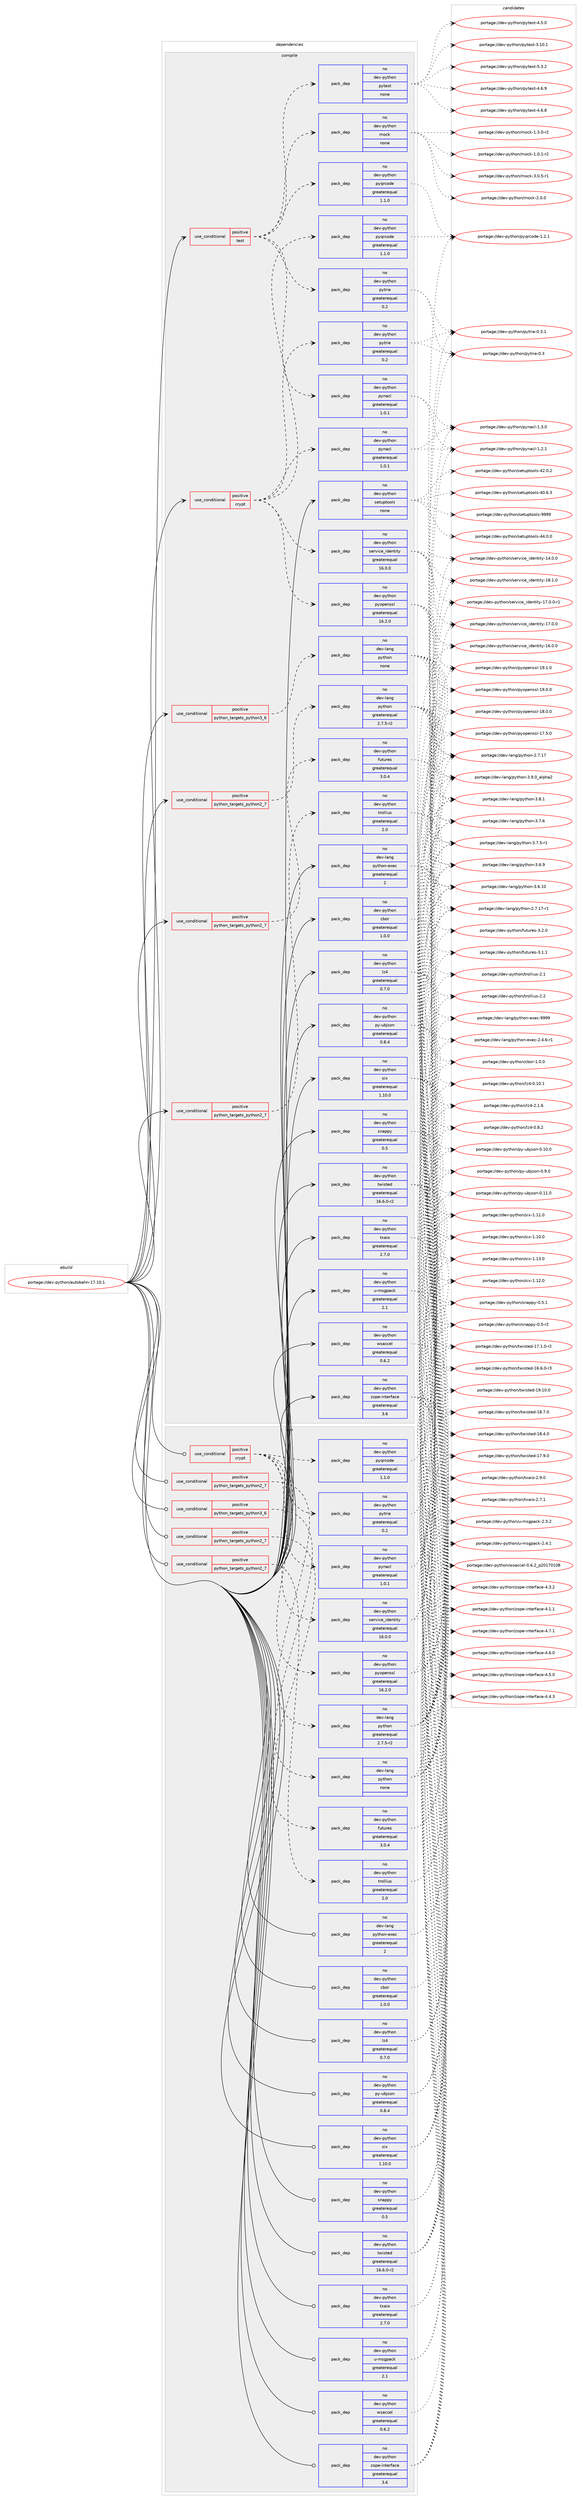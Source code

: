 digraph prolog {

# *************
# Graph options
# *************

newrank=true;
concentrate=true;
compound=true;
graph [rankdir=LR,fontname=Helvetica,fontsize=10,ranksep=1.5];#, ranksep=2.5, nodesep=0.2];
edge  [arrowhead=vee];
node  [fontname=Helvetica,fontsize=10];

# **********
# The ebuild
# **********

subgraph cluster_leftcol {
color=gray;
label=<<i>ebuild</i>>;
id [label="portage://dev-python/autobahn-17.10.1", color=red, width=4, href="../dev-python/autobahn-17.10.1.svg"];
}

# ****************
# The dependencies
# ****************

subgraph cluster_midcol {
color=gray;
label=<<i>dependencies</i>>;
subgraph cluster_compile {
fillcolor="#eeeeee";
style=filled;
label=<<i>compile</i>>;
subgraph cond118777 {
dependency470889 [label=<<TABLE BORDER="0" CELLBORDER="1" CELLSPACING="0" CELLPADDING="4"><TR><TD ROWSPAN="3" CELLPADDING="10">use_conditional</TD></TR><TR><TD>positive</TD></TR><TR><TD>crypt</TD></TR></TABLE>>, shape=none, color=red];
subgraph pack347097 {
dependency470890 [label=<<TABLE BORDER="0" CELLBORDER="1" CELLSPACING="0" CELLPADDING="4" WIDTH="220"><TR><TD ROWSPAN="6" CELLPADDING="30">pack_dep</TD></TR><TR><TD WIDTH="110">no</TD></TR><TR><TD>dev-python</TD></TR><TR><TD>pyopenssl</TD></TR><TR><TD>greaterequal</TD></TR><TR><TD>16.2.0</TD></TR></TABLE>>, shape=none, color=blue];
}
dependency470889:e -> dependency470890:w [weight=20,style="dashed",arrowhead="vee"];
subgraph pack347098 {
dependency470891 [label=<<TABLE BORDER="0" CELLBORDER="1" CELLSPACING="0" CELLPADDING="4" WIDTH="220"><TR><TD ROWSPAN="6" CELLPADDING="30">pack_dep</TD></TR><TR><TD WIDTH="110">no</TD></TR><TR><TD>dev-python</TD></TR><TR><TD>pynacl</TD></TR><TR><TD>greaterequal</TD></TR><TR><TD>1.0.1</TD></TR></TABLE>>, shape=none, color=blue];
}
dependency470889:e -> dependency470891:w [weight=20,style="dashed",arrowhead="vee"];
subgraph pack347099 {
dependency470892 [label=<<TABLE BORDER="0" CELLBORDER="1" CELLSPACING="0" CELLPADDING="4" WIDTH="220"><TR><TD ROWSPAN="6" CELLPADDING="30">pack_dep</TD></TR><TR><TD WIDTH="110">no</TD></TR><TR><TD>dev-python</TD></TR><TR><TD>pytrie</TD></TR><TR><TD>greaterequal</TD></TR><TR><TD>0.2</TD></TR></TABLE>>, shape=none, color=blue];
}
dependency470889:e -> dependency470892:w [weight=20,style="dashed",arrowhead="vee"];
subgraph pack347100 {
dependency470893 [label=<<TABLE BORDER="0" CELLBORDER="1" CELLSPACING="0" CELLPADDING="4" WIDTH="220"><TR><TD ROWSPAN="6" CELLPADDING="30">pack_dep</TD></TR><TR><TD WIDTH="110">no</TD></TR><TR><TD>dev-python</TD></TR><TR><TD>pyqrcode</TD></TR><TR><TD>greaterequal</TD></TR><TR><TD>1.1.0</TD></TR></TABLE>>, shape=none, color=blue];
}
dependency470889:e -> dependency470893:w [weight=20,style="dashed",arrowhead="vee"];
subgraph pack347101 {
dependency470894 [label=<<TABLE BORDER="0" CELLBORDER="1" CELLSPACING="0" CELLPADDING="4" WIDTH="220"><TR><TD ROWSPAN="6" CELLPADDING="30">pack_dep</TD></TR><TR><TD WIDTH="110">no</TD></TR><TR><TD>dev-python</TD></TR><TR><TD>service_identity</TD></TR><TR><TD>greaterequal</TD></TR><TR><TD>16.0.0</TD></TR></TABLE>>, shape=none, color=blue];
}
dependency470889:e -> dependency470894:w [weight=20,style="dashed",arrowhead="vee"];
}
id:e -> dependency470889:w [weight=20,style="solid",arrowhead="vee"];
subgraph cond118778 {
dependency470895 [label=<<TABLE BORDER="0" CELLBORDER="1" CELLSPACING="0" CELLPADDING="4"><TR><TD ROWSPAN="3" CELLPADDING="10">use_conditional</TD></TR><TR><TD>positive</TD></TR><TR><TD>python_targets_python2_7</TD></TR></TABLE>>, shape=none, color=red];
subgraph pack347102 {
dependency470896 [label=<<TABLE BORDER="0" CELLBORDER="1" CELLSPACING="0" CELLPADDING="4" WIDTH="220"><TR><TD ROWSPAN="6" CELLPADDING="30">pack_dep</TD></TR><TR><TD WIDTH="110">no</TD></TR><TR><TD>dev-lang</TD></TR><TR><TD>python</TD></TR><TR><TD>greaterequal</TD></TR><TR><TD>2.7.5-r2</TD></TR></TABLE>>, shape=none, color=blue];
}
dependency470895:e -> dependency470896:w [weight=20,style="dashed",arrowhead="vee"];
}
id:e -> dependency470895:w [weight=20,style="solid",arrowhead="vee"];
subgraph cond118779 {
dependency470897 [label=<<TABLE BORDER="0" CELLBORDER="1" CELLSPACING="0" CELLPADDING="4"><TR><TD ROWSPAN="3" CELLPADDING="10">use_conditional</TD></TR><TR><TD>positive</TD></TR><TR><TD>python_targets_python2_7</TD></TR></TABLE>>, shape=none, color=red];
subgraph pack347103 {
dependency470898 [label=<<TABLE BORDER="0" CELLBORDER="1" CELLSPACING="0" CELLPADDING="4" WIDTH="220"><TR><TD ROWSPAN="6" CELLPADDING="30">pack_dep</TD></TR><TR><TD WIDTH="110">no</TD></TR><TR><TD>dev-python</TD></TR><TR><TD>futures</TD></TR><TR><TD>greaterequal</TD></TR><TR><TD>3.0.4</TD></TR></TABLE>>, shape=none, color=blue];
}
dependency470897:e -> dependency470898:w [weight=20,style="dashed",arrowhead="vee"];
}
id:e -> dependency470897:w [weight=20,style="solid",arrowhead="vee"];
subgraph cond118780 {
dependency470899 [label=<<TABLE BORDER="0" CELLBORDER="1" CELLSPACING="0" CELLPADDING="4"><TR><TD ROWSPAN="3" CELLPADDING="10">use_conditional</TD></TR><TR><TD>positive</TD></TR><TR><TD>python_targets_python2_7</TD></TR></TABLE>>, shape=none, color=red];
subgraph pack347104 {
dependency470900 [label=<<TABLE BORDER="0" CELLBORDER="1" CELLSPACING="0" CELLPADDING="4" WIDTH="220"><TR><TD ROWSPAN="6" CELLPADDING="30">pack_dep</TD></TR><TR><TD WIDTH="110">no</TD></TR><TR><TD>dev-python</TD></TR><TR><TD>trollius</TD></TR><TR><TD>greaterequal</TD></TR><TR><TD>2.0</TD></TR></TABLE>>, shape=none, color=blue];
}
dependency470899:e -> dependency470900:w [weight=20,style="dashed",arrowhead="vee"];
}
id:e -> dependency470899:w [weight=20,style="solid",arrowhead="vee"];
subgraph cond118781 {
dependency470901 [label=<<TABLE BORDER="0" CELLBORDER="1" CELLSPACING="0" CELLPADDING="4"><TR><TD ROWSPAN="3" CELLPADDING="10">use_conditional</TD></TR><TR><TD>positive</TD></TR><TR><TD>python_targets_python3_6</TD></TR></TABLE>>, shape=none, color=red];
subgraph pack347105 {
dependency470902 [label=<<TABLE BORDER="0" CELLBORDER="1" CELLSPACING="0" CELLPADDING="4" WIDTH="220"><TR><TD ROWSPAN="6" CELLPADDING="30">pack_dep</TD></TR><TR><TD WIDTH="110">no</TD></TR><TR><TD>dev-lang</TD></TR><TR><TD>python</TD></TR><TR><TD>none</TD></TR><TR><TD></TD></TR></TABLE>>, shape=none, color=blue];
}
dependency470901:e -> dependency470902:w [weight=20,style="dashed",arrowhead="vee"];
}
id:e -> dependency470901:w [weight=20,style="solid",arrowhead="vee"];
subgraph cond118782 {
dependency470903 [label=<<TABLE BORDER="0" CELLBORDER="1" CELLSPACING="0" CELLPADDING="4"><TR><TD ROWSPAN="3" CELLPADDING="10">use_conditional</TD></TR><TR><TD>positive</TD></TR><TR><TD>test</TD></TR></TABLE>>, shape=none, color=red];
subgraph pack347106 {
dependency470904 [label=<<TABLE BORDER="0" CELLBORDER="1" CELLSPACING="0" CELLPADDING="4" WIDTH="220"><TR><TD ROWSPAN="6" CELLPADDING="30">pack_dep</TD></TR><TR><TD WIDTH="110">no</TD></TR><TR><TD>dev-python</TD></TR><TR><TD>mock</TD></TR><TR><TD>none</TD></TR><TR><TD></TD></TR></TABLE>>, shape=none, color=blue];
}
dependency470903:e -> dependency470904:w [weight=20,style="dashed",arrowhead="vee"];
subgraph pack347107 {
dependency470905 [label=<<TABLE BORDER="0" CELLBORDER="1" CELLSPACING="0" CELLPADDING="4" WIDTH="220"><TR><TD ROWSPAN="6" CELLPADDING="30">pack_dep</TD></TR><TR><TD WIDTH="110">no</TD></TR><TR><TD>dev-python</TD></TR><TR><TD>pytest</TD></TR><TR><TD>none</TD></TR><TR><TD></TD></TR></TABLE>>, shape=none, color=blue];
}
dependency470903:e -> dependency470905:w [weight=20,style="dashed",arrowhead="vee"];
subgraph pack347108 {
dependency470906 [label=<<TABLE BORDER="0" CELLBORDER="1" CELLSPACING="0" CELLPADDING="4" WIDTH="220"><TR><TD ROWSPAN="6" CELLPADDING="30">pack_dep</TD></TR><TR><TD WIDTH="110">no</TD></TR><TR><TD>dev-python</TD></TR><TR><TD>pynacl</TD></TR><TR><TD>greaterequal</TD></TR><TR><TD>1.0.1</TD></TR></TABLE>>, shape=none, color=blue];
}
dependency470903:e -> dependency470906:w [weight=20,style="dashed",arrowhead="vee"];
subgraph pack347109 {
dependency470907 [label=<<TABLE BORDER="0" CELLBORDER="1" CELLSPACING="0" CELLPADDING="4" WIDTH="220"><TR><TD ROWSPAN="6" CELLPADDING="30">pack_dep</TD></TR><TR><TD WIDTH="110">no</TD></TR><TR><TD>dev-python</TD></TR><TR><TD>pytrie</TD></TR><TR><TD>greaterequal</TD></TR><TR><TD>0.2</TD></TR></TABLE>>, shape=none, color=blue];
}
dependency470903:e -> dependency470907:w [weight=20,style="dashed",arrowhead="vee"];
subgraph pack347110 {
dependency470908 [label=<<TABLE BORDER="0" CELLBORDER="1" CELLSPACING="0" CELLPADDING="4" WIDTH="220"><TR><TD ROWSPAN="6" CELLPADDING="30">pack_dep</TD></TR><TR><TD WIDTH="110">no</TD></TR><TR><TD>dev-python</TD></TR><TR><TD>pyqrcode</TD></TR><TR><TD>greaterequal</TD></TR><TR><TD>1.1.0</TD></TR></TABLE>>, shape=none, color=blue];
}
dependency470903:e -> dependency470908:w [weight=20,style="dashed",arrowhead="vee"];
}
id:e -> dependency470903:w [weight=20,style="solid",arrowhead="vee"];
subgraph pack347111 {
dependency470909 [label=<<TABLE BORDER="0" CELLBORDER="1" CELLSPACING="0" CELLPADDING="4" WIDTH="220"><TR><TD ROWSPAN="6" CELLPADDING="30">pack_dep</TD></TR><TR><TD WIDTH="110">no</TD></TR><TR><TD>dev-lang</TD></TR><TR><TD>python-exec</TD></TR><TR><TD>greaterequal</TD></TR><TR><TD>2</TD></TR></TABLE>>, shape=none, color=blue];
}
id:e -> dependency470909:w [weight=20,style="solid",arrowhead="vee"];
subgraph pack347112 {
dependency470910 [label=<<TABLE BORDER="0" CELLBORDER="1" CELLSPACING="0" CELLPADDING="4" WIDTH="220"><TR><TD ROWSPAN="6" CELLPADDING="30">pack_dep</TD></TR><TR><TD WIDTH="110">no</TD></TR><TR><TD>dev-python</TD></TR><TR><TD>cbor</TD></TR><TR><TD>greaterequal</TD></TR><TR><TD>1.0.0</TD></TR></TABLE>>, shape=none, color=blue];
}
id:e -> dependency470910:w [weight=20,style="solid",arrowhead="vee"];
subgraph pack347113 {
dependency470911 [label=<<TABLE BORDER="0" CELLBORDER="1" CELLSPACING="0" CELLPADDING="4" WIDTH="220"><TR><TD ROWSPAN="6" CELLPADDING="30">pack_dep</TD></TR><TR><TD WIDTH="110">no</TD></TR><TR><TD>dev-python</TD></TR><TR><TD>lz4</TD></TR><TR><TD>greaterequal</TD></TR><TR><TD>0.7.0</TD></TR></TABLE>>, shape=none, color=blue];
}
id:e -> dependency470911:w [weight=20,style="solid",arrowhead="vee"];
subgraph pack347114 {
dependency470912 [label=<<TABLE BORDER="0" CELLBORDER="1" CELLSPACING="0" CELLPADDING="4" WIDTH="220"><TR><TD ROWSPAN="6" CELLPADDING="30">pack_dep</TD></TR><TR><TD WIDTH="110">no</TD></TR><TR><TD>dev-python</TD></TR><TR><TD>py-ubjson</TD></TR><TR><TD>greaterequal</TD></TR><TR><TD>0.8.4</TD></TR></TABLE>>, shape=none, color=blue];
}
id:e -> dependency470912:w [weight=20,style="solid",arrowhead="vee"];
subgraph pack347115 {
dependency470913 [label=<<TABLE BORDER="0" CELLBORDER="1" CELLSPACING="0" CELLPADDING="4" WIDTH="220"><TR><TD ROWSPAN="6" CELLPADDING="30">pack_dep</TD></TR><TR><TD WIDTH="110">no</TD></TR><TR><TD>dev-python</TD></TR><TR><TD>setuptools</TD></TR><TR><TD>none</TD></TR><TR><TD></TD></TR></TABLE>>, shape=none, color=blue];
}
id:e -> dependency470913:w [weight=20,style="solid",arrowhead="vee"];
subgraph pack347116 {
dependency470914 [label=<<TABLE BORDER="0" CELLBORDER="1" CELLSPACING="0" CELLPADDING="4" WIDTH="220"><TR><TD ROWSPAN="6" CELLPADDING="30">pack_dep</TD></TR><TR><TD WIDTH="110">no</TD></TR><TR><TD>dev-python</TD></TR><TR><TD>six</TD></TR><TR><TD>greaterequal</TD></TR><TR><TD>1.10.0</TD></TR></TABLE>>, shape=none, color=blue];
}
id:e -> dependency470914:w [weight=20,style="solid",arrowhead="vee"];
subgraph pack347117 {
dependency470915 [label=<<TABLE BORDER="0" CELLBORDER="1" CELLSPACING="0" CELLPADDING="4" WIDTH="220"><TR><TD ROWSPAN="6" CELLPADDING="30">pack_dep</TD></TR><TR><TD WIDTH="110">no</TD></TR><TR><TD>dev-python</TD></TR><TR><TD>snappy</TD></TR><TR><TD>greaterequal</TD></TR><TR><TD>0.5</TD></TR></TABLE>>, shape=none, color=blue];
}
id:e -> dependency470915:w [weight=20,style="solid",arrowhead="vee"];
subgraph pack347118 {
dependency470916 [label=<<TABLE BORDER="0" CELLBORDER="1" CELLSPACING="0" CELLPADDING="4" WIDTH="220"><TR><TD ROWSPAN="6" CELLPADDING="30">pack_dep</TD></TR><TR><TD WIDTH="110">no</TD></TR><TR><TD>dev-python</TD></TR><TR><TD>twisted</TD></TR><TR><TD>greaterequal</TD></TR><TR><TD>16.6.0-r2</TD></TR></TABLE>>, shape=none, color=blue];
}
id:e -> dependency470916:w [weight=20,style="solid",arrowhead="vee"];
subgraph pack347119 {
dependency470917 [label=<<TABLE BORDER="0" CELLBORDER="1" CELLSPACING="0" CELLPADDING="4" WIDTH="220"><TR><TD ROWSPAN="6" CELLPADDING="30">pack_dep</TD></TR><TR><TD WIDTH="110">no</TD></TR><TR><TD>dev-python</TD></TR><TR><TD>txaio</TD></TR><TR><TD>greaterequal</TD></TR><TR><TD>2.7.0</TD></TR></TABLE>>, shape=none, color=blue];
}
id:e -> dependency470917:w [weight=20,style="solid",arrowhead="vee"];
subgraph pack347120 {
dependency470918 [label=<<TABLE BORDER="0" CELLBORDER="1" CELLSPACING="0" CELLPADDING="4" WIDTH="220"><TR><TD ROWSPAN="6" CELLPADDING="30">pack_dep</TD></TR><TR><TD WIDTH="110">no</TD></TR><TR><TD>dev-python</TD></TR><TR><TD>u-msgpack</TD></TR><TR><TD>greaterequal</TD></TR><TR><TD>2.1</TD></TR></TABLE>>, shape=none, color=blue];
}
id:e -> dependency470918:w [weight=20,style="solid",arrowhead="vee"];
subgraph pack347121 {
dependency470919 [label=<<TABLE BORDER="0" CELLBORDER="1" CELLSPACING="0" CELLPADDING="4" WIDTH="220"><TR><TD ROWSPAN="6" CELLPADDING="30">pack_dep</TD></TR><TR><TD WIDTH="110">no</TD></TR><TR><TD>dev-python</TD></TR><TR><TD>wsaccel</TD></TR><TR><TD>greaterequal</TD></TR><TR><TD>0.6.2</TD></TR></TABLE>>, shape=none, color=blue];
}
id:e -> dependency470919:w [weight=20,style="solid",arrowhead="vee"];
subgraph pack347122 {
dependency470920 [label=<<TABLE BORDER="0" CELLBORDER="1" CELLSPACING="0" CELLPADDING="4" WIDTH="220"><TR><TD ROWSPAN="6" CELLPADDING="30">pack_dep</TD></TR><TR><TD WIDTH="110">no</TD></TR><TR><TD>dev-python</TD></TR><TR><TD>zope-interface</TD></TR><TR><TD>greaterequal</TD></TR><TR><TD>3.6</TD></TR></TABLE>>, shape=none, color=blue];
}
id:e -> dependency470920:w [weight=20,style="solid",arrowhead="vee"];
}
subgraph cluster_compileandrun {
fillcolor="#eeeeee";
style=filled;
label=<<i>compile and run</i>>;
}
subgraph cluster_run {
fillcolor="#eeeeee";
style=filled;
label=<<i>run</i>>;
subgraph cond118783 {
dependency470921 [label=<<TABLE BORDER="0" CELLBORDER="1" CELLSPACING="0" CELLPADDING="4"><TR><TD ROWSPAN="3" CELLPADDING="10">use_conditional</TD></TR><TR><TD>positive</TD></TR><TR><TD>crypt</TD></TR></TABLE>>, shape=none, color=red];
subgraph pack347123 {
dependency470922 [label=<<TABLE BORDER="0" CELLBORDER="1" CELLSPACING="0" CELLPADDING="4" WIDTH="220"><TR><TD ROWSPAN="6" CELLPADDING="30">pack_dep</TD></TR><TR><TD WIDTH="110">no</TD></TR><TR><TD>dev-python</TD></TR><TR><TD>pyopenssl</TD></TR><TR><TD>greaterequal</TD></TR><TR><TD>16.2.0</TD></TR></TABLE>>, shape=none, color=blue];
}
dependency470921:e -> dependency470922:w [weight=20,style="dashed",arrowhead="vee"];
subgraph pack347124 {
dependency470923 [label=<<TABLE BORDER="0" CELLBORDER="1" CELLSPACING="0" CELLPADDING="4" WIDTH="220"><TR><TD ROWSPAN="6" CELLPADDING="30">pack_dep</TD></TR><TR><TD WIDTH="110">no</TD></TR><TR><TD>dev-python</TD></TR><TR><TD>pynacl</TD></TR><TR><TD>greaterequal</TD></TR><TR><TD>1.0.1</TD></TR></TABLE>>, shape=none, color=blue];
}
dependency470921:e -> dependency470923:w [weight=20,style="dashed",arrowhead="vee"];
subgraph pack347125 {
dependency470924 [label=<<TABLE BORDER="0" CELLBORDER="1" CELLSPACING="0" CELLPADDING="4" WIDTH="220"><TR><TD ROWSPAN="6" CELLPADDING="30">pack_dep</TD></TR><TR><TD WIDTH="110">no</TD></TR><TR><TD>dev-python</TD></TR><TR><TD>pytrie</TD></TR><TR><TD>greaterequal</TD></TR><TR><TD>0.2</TD></TR></TABLE>>, shape=none, color=blue];
}
dependency470921:e -> dependency470924:w [weight=20,style="dashed",arrowhead="vee"];
subgraph pack347126 {
dependency470925 [label=<<TABLE BORDER="0" CELLBORDER="1" CELLSPACING="0" CELLPADDING="4" WIDTH="220"><TR><TD ROWSPAN="6" CELLPADDING="30">pack_dep</TD></TR><TR><TD WIDTH="110">no</TD></TR><TR><TD>dev-python</TD></TR><TR><TD>pyqrcode</TD></TR><TR><TD>greaterequal</TD></TR><TR><TD>1.1.0</TD></TR></TABLE>>, shape=none, color=blue];
}
dependency470921:e -> dependency470925:w [weight=20,style="dashed",arrowhead="vee"];
subgraph pack347127 {
dependency470926 [label=<<TABLE BORDER="0" CELLBORDER="1" CELLSPACING="0" CELLPADDING="4" WIDTH="220"><TR><TD ROWSPAN="6" CELLPADDING="30">pack_dep</TD></TR><TR><TD WIDTH="110">no</TD></TR><TR><TD>dev-python</TD></TR><TR><TD>service_identity</TD></TR><TR><TD>greaterequal</TD></TR><TR><TD>16.0.0</TD></TR></TABLE>>, shape=none, color=blue];
}
dependency470921:e -> dependency470926:w [weight=20,style="dashed",arrowhead="vee"];
}
id:e -> dependency470921:w [weight=20,style="solid",arrowhead="odot"];
subgraph cond118784 {
dependency470927 [label=<<TABLE BORDER="0" CELLBORDER="1" CELLSPACING="0" CELLPADDING="4"><TR><TD ROWSPAN="3" CELLPADDING="10">use_conditional</TD></TR><TR><TD>positive</TD></TR><TR><TD>python_targets_python2_7</TD></TR></TABLE>>, shape=none, color=red];
subgraph pack347128 {
dependency470928 [label=<<TABLE BORDER="0" CELLBORDER="1" CELLSPACING="0" CELLPADDING="4" WIDTH="220"><TR><TD ROWSPAN="6" CELLPADDING="30">pack_dep</TD></TR><TR><TD WIDTH="110">no</TD></TR><TR><TD>dev-lang</TD></TR><TR><TD>python</TD></TR><TR><TD>greaterequal</TD></TR><TR><TD>2.7.5-r2</TD></TR></TABLE>>, shape=none, color=blue];
}
dependency470927:e -> dependency470928:w [weight=20,style="dashed",arrowhead="vee"];
}
id:e -> dependency470927:w [weight=20,style="solid",arrowhead="odot"];
subgraph cond118785 {
dependency470929 [label=<<TABLE BORDER="0" CELLBORDER="1" CELLSPACING="0" CELLPADDING="4"><TR><TD ROWSPAN="3" CELLPADDING="10">use_conditional</TD></TR><TR><TD>positive</TD></TR><TR><TD>python_targets_python2_7</TD></TR></TABLE>>, shape=none, color=red];
subgraph pack347129 {
dependency470930 [label=<<TABLE BORDER="0" CELLBORDER="1" CELLSPACING="0" CELLPADDING="4" WIDTH="220"><TR><TD ROWSPAN="6" CELLPADDING="30">pack_dep</TD></TR><TR><TD WIDTH="110">no</TD></TR><TR><TD>dev-python</TD></TR><TR><TD>futures</TD></TR><TR><TD>greaterequal</TD></TR><TR><TD>3.0.4</TD></TR></TABLE>>, shape=none, color=blue];
}
dependency470929:e -> dependency470930:w [weight=20,style="dashed",arrowhead="vee"];
}
id:e -> dependency470929:w [weight=20,style="solid",arrowhead="odot"];
subgraph cond118786 {
dependency470931 [label=<<TABLE BORDER="0" CELLBORDER="1" CELLSPACING="0" CELLPADDING="4"><TR><TD ROWSPAN="3" CELLPADDING="10">use_conditional</TD></TR><TR><TD>positive</TD></TR><TR><TD>python_targets_python2_7</TD></TR></TABLE>>, shape=none, color=red];
subgraph pack347130 {
dependency470932 [label=<<TABLE BORDER="0" CELLBORDER="1" CELLSPACING="0" CELLPADDING="4" WIDTH="220"><TR><TD ROWSPAN="6" CELLPADDING="30">pack_dep</TD></TR><TR><TD WIDTH="110">no</TD></TR><TR><TD>dev-python</TD></TR><TR><TD>trollius</TD></TR><TR><TD>greaterequal</TD></TR><TR><TD>2.0</TD></TR></TABLE>>, shape=none, color=blue];
}
dependency470931:e -> dependency470932:w [weight=20,style="dashed",arrowhead="vee"];
}
id:e -> dependency470931:w [weight=20,style="solid",arrowhead="odot"];
subgraph cond118787 {
dependency470933 [label=<<TABLE BORDER="0" CELLBORDER="1" CELLSPACING="0" CELLPADDING="4"><TR><TD ROWSPAN="3" CELLPADDING="10">use_conditional</TD></TR><TR><TD>positive</TD></TR><TR><TD>python_targets_python3_6</TD></TR></TABLE>>, shape=none, color=red];
subgraph pack347131 {
dependency470934 [label=<<TABLE BORDER="0" CELLBORDER="1" CELLSPACING="0" CELLPADDING="4" WIDTH="220"><TR><TD ROWSPAN="6" CELLPADDING="30">pack_dep</TD></TR><TR><TD WIDTH="110">no</TD></TR><TR><TD>dev-lang</TD></TR><TR><TD>python</TD></TR><TR><TD>none</TD></TR><TR><TD></TD></TR></TABLE>>, shape=none, color=blue];
}
dependency470933:e -> dependency470934:w [weight=20,style="dashed",arrowhead="vee"];
}
id:e -> dependency470933:w [weight=20,style="solid",arrowhead="odot"];
subgraph pack347132 {
dependency470935 [label=<<TABLE BORDER="0" CELLBORDER="1" CELLSPACING="0" CELLPADDING="4" WIDTH="220"><TR><TD ROWSPAN="6" CELLPADDING="30">pack_dep</TD></TR><TR><TD WIDTH="110">no</TD></TR><TR><TD>dev-lang</TD></TR><TR><TD>python-exec</TD></TR><TR><TD>greaterequal</TD></TR><TR><TD>2</TD></TR></TABLE>>, shape=none, color=blue];
}
id:e -> dependency470935:w [weight=20,style="solid",arrowhead="odot"];
subgraph pack347133 {
dependency470936 [label=<<TABLE BORDER="0" CELLBORDER="1" CELLSPACING="0" CELLPADDING="4" WIDTH="220"><TR><TD ROWSPAN="6" CELLPADDING="30">pack_dep</TD></TR><TR><TD WIDTH="110">no</TD></TR><TR><TD>dev-python</TD></TR><TR><TD>cbor</TD></TR><TR><TD>greaterequal</TD></TR><TR><TD>1.0.0</TD></TR></TABLE>>, shape=none, color=blue];
}
id:e -> dependency470936:w [weight=20,style="solid",arrowhead="odot"];
subgraph pack347134 {
dependency470937 [label=<<TABLE BORDER="0" CELLBORDER="1" CELLSPACING="0" CELLPADDING="4" WIDTH="220"><TR><TD ROWSPAN="6" CELLPADDING="30">pack_dep</TD></TR><TR><TD WIDTH="110">no</TD></TR><TR><TD>dev-python</TD></TR><TR><TD>lz4</TD></TR><TR><TD>greaterequal</TD></TR><TR><TD>0.7.0</TD></TR></TABLE>>, shape=none, color=blue];
}
id:e -> dependency470937:w [weight=20,style="solid",arrowhead="odot"];
subgraph pack347135 {
dependency470938 [label=<<TABLE BORDER="0" CELLBORDER="1" CELLSPACING="0" CELLPADDING="4" WIDTH="220"><TR><TD ROWSPAN="6" CELLPADDING="30">pack_dep</TD></TR><TR><TD WIDTH="110">no</TD></TR><TR><TD>dev-python</TD></TR><TR><TD>py-ubjson</TD></TR><TR><TD>greaterequal</TD></TR><TR><TD>0.8.4</TD></TR></TABLE>>, shape=none, color=blue];
}
id:e -> dependency470938:w [weight=20,style="solid",arrowhead="odot"];
subgraph pack347136 {
dependency470939 [label=<<TABLE BORDER="0" CELLBORDER="1" CELLSPACING="0" CELLPADDING="4" WIDTH="220"><TR><TD ROWSPAN="6" CELLPADDING="30">pack_dep</TD></TR><TR><TD WIDTH="110">no</TD></TR><TR><TD>dev-python</TD></TR><TR><TD>six</TD></TR><TR><TD>greaterequal</TD></TR><TR><TD>1.10.0</TD></TR></TABLE>>, shape=none, color=blue];
}
id:e -> dependency470939:w [weight=20,style="solid",arrowhead="odot"];
subgraph pack347137 {
dependency470940 [label=<<TABLE BORDER="0" CELLBORDER="1" CELLSPACING="0" CELLPADDING="4" WIDTH="220"><TR><TD ROWSPAN="6" CELLPADDING="30">pack_dep</TD></TR><TR><TD WIDTH="110">no</TD></TR><TR><TD>dev-python</TD></TR><TR><TD>snappy</TD></TR><TR><TD>greaterequal</TD></TR><TR><TD>0.5</TD></TR></TABLE>>, shape=none, color=blue];
}
id:e -> dependency470940:w [weight=20,style="solid",arrowhead="odot"];
subgraph pack347138 {
dependency470941 [label=<<TABLE BORDER="0" CELLBORDER="1" CELLSPACING="0" CELLPADDING="4" WIDTH="220"><TR><TD ROWSPAN="6" CELLPADDING="30">pack_dep</TD></TR><TR><TD WIDTH="110">no</TD></TR><TR><TD>dev-python</TD></TR><TR><TD>twisted</TD></TR><TR><TD>greaterequal</TD></TR><TR><TD>16.6.0-r2</TD></TR></TABLE>>, shape=none, color=blue];
}
id:e -> dependency470941:w [weight=20,style="solid",arrowhead="odot"];
subgraph pack347139 {
dependency470942 [label=<<TABLE BORDER="0" CELLBORDER="1" CELLSPACING="0" CELLPADDING="4" WIDTH="220"><TR><TD ROWSPAN="6" CELLPADDING="30">pack_dep</TD></TR><TR><TD WIDTH="110">no</TD></TR><TR><TD>dev-python</TD></TR><TR><TD>txaio</TD></TR><TR><TD>greaterequal</TD></TR><TR><TD>2.7.0</TD></TR></TABLE>>, shape=none, color=blue];
}
id:e -> dependency470942:w [weight=20,style="solid",arrowhead="odot"];
subgraph pack347140 {
dependency470943 [label=<<TABLE BORDER="0" CELLBORDER="1" CELLSPACING="0" CELLPADDING="4" WIDTH="220"><TR><TD ROWSPAN="6" CELLPADDING="30">pack_dep</TD></TR><TR><TD WIDTH="110">no</TD></TR><TR><TD>dev-python</TD></TR><TR><TD>u-msgpack</TD></TR><TR><TD>greaterequal</TD></TR><TR><TD>2.1</TD></TR></TABLE>>, shape=none, color=blue];
}
id:e -> dependency470943:w [weight=20,style="solid",arrowhead="odot"];
subgraph pack347141 {
dependency470944 [label=<<TABLE BORDER="0" CELLBORDER="1" CELLSPACING="0" CELLPADDING="4" WIDTH="220"><TR><TD ROWSPAN="6" CELLPADDING="30">pack_dep</TD></TR><TR><TD WIDTH="110">no</TD></TR><TR><TD>dev-python</TD></TR><TR><TD>wsaccel</TD></TR><TR><TD>greaterequal</TD></TR><TR><TD>0.6.2</TD></TR></TABLE>>, shape=none, color=blue];
}
id:e -> dependency470944:w [weight=20,style="solid",arrowhead="odot"];
subgraph pack347142 {
dependency470945 [label=<<TABLE BORDER="0" CELLBORDER="1" CELLSPACING="0" CELLPADDING="4" WIDTH="220"><TR><TD ROWSPAN="6" CELLPADDING="30">pack_dep</TD></TR><TR><TD WIDTH="110">no</TD></TR><TR><TD>dev-python</TD></TR><TR><TD>zope-interface</TD></TR><TR><TD>greaterequal</TD></TR><TR><TD>3.6</TD></TR></TABLE>>, shape=none, color=blue];
}
id:e -> dependency470945:w [weight=20,style="solid",arrowhead="odot"];
}
}

# **************
# The candidates
# **************

subgraph cluster_choices {
rank=same;
color=gray;
label=<<i>candidates</i>>;

subgraph choice347097 {
color=black;
nodesep=1;
choice100101118451121211161041111104711212111111210111011511510845495746494648 [label="portage://dev-python/pyopenssl-19.1.0", color=red, width=4,href="../dev-python/pyopenssl-19.1.0.svg"];
choice100101118451121211161041111104711212111111210111011511510845495746484648 [label="portage://dev-python/pyopenssl-19.0.0", color=red, width=4,href="../dev-python/pyopenssl-19.0.0.svg"];
choice100101118451121211161041111104711212111111210111011511510845495646484648 [label="portage://dev-python/pyopenssl-18.0.0", color=red, width=4,href="../dev-python/pyopenssl-18.0.0.svg"];
choice100101118451121211161041111104711212111111210111011511510845495546534648 [label="portage://dev-python/pyopenssl-17.5.0", color=red, width=4,href="../dev-python/pyopenssl-17.5.0.svg"];
dependency470890:e -> choice100101118451121211161041111104711212111111210111011511510845495746494648:w [style=dotted,weight="100"];
dependency470890:e -> choice100101118451121211161041111104711212111111210111011511510845495746484648:w [style=dotted,weight="100"];
dependency470890:e -> choice100101118451121211161041111104711212111111210111011511510845495646484648:w [style=dotted,weight="100"];
dependency470890:e -> choice100101118451121211161041111104711212111111210111011511510845495546534648:w [style=dotted,weight="100"];
}
subgraph choice347098 {
color=black;
nodesep=1;
choice10010111845112121116104111110471121211109799108454946514648 [label="portage://dev-python/pynacl-1.3.0", color=red, width=4,href="../dev-python/pynacl-1.3.0.svg"];
choice10010111845112121116104111110471121211109799108454946504649 [label="portage://dev-python/pynacl-1.2.1", color=red, width=4,href="../dev-python/pynacl-1.2.1.svg"];
dependency470891:e -> choice10010111845112121116104111110471121211109799108454946514648:w [style=dotted,weight="100"];
dependency470891:e -> choice10010111845112121116104111110471121211109799108454946504649:w [style=dotted,weight="100"];
}
subgraph choice347099 {
color=black;
nodesep=1;
choice1001011184511212111610411111047112121116114105101454846514649 [label="portage://dev-python/pytrie-0.3.1", color=red, width=4,href="../dev-python/pytrie-0.3.1.svg"];
choice100101118451121211161041111104711212111611410510145484651 [label="portage://dev-python/pytrie-0.3", color=red, width=4,href="../dev-python/pytrie-0.3.svg"];
dependency470892:e -> choice1001011184511212111610411111047112121116114105101454846514649:w [style=dotted,weight="100"];
dependency470892:e -> choice100101118451121211161041111104711212111611410510145484651:w [style=dotted,weight="100"];
}
subgraph choice347100 {
color=black;
nodesep=1;
choice100101118451121211161041111104711212111311499111100101454946504649 [label="portage://dev-python/pyqrcode-1.2.1", color=red, width=4,href="../dev-python/pyqrcode-1.2.1.svg"];
dependency470893:e -> choice100101118451121211161041111104711212111311499111100101454946504649:w [style=dotted,weight="100"];
}
subgraph choice347101 {
color=black;
nodesep=1;
choice1001011184511212111610411111047115101114118105991019510510010111011610511612145495646494648 [label="portage://dev-python/service_identity-18.1.0", color=red, width=4,href="../dev-python/service_identity-18.1.0.svg"];
choice10010111845112121116104111110471151011141181059910195105100101110116105116121454955464846484511449 [label="portage://dev-python/service_identity-17.0.0-r1", color=red, width=4,href="../dev-python/service_identity-17.0.0-r1.svg"];
choice1001011184511212111610411111047115101114118105991019510510010111011610511612145495546484648 [label="portage://dev-python/service_identity-17.0.0", color=red, width=4,href="../dev-python/service_identity-17.0.0.svg"];
choice1001011184511212111610411111047115101114118105991019510510010111011610511612145495446484648 [label="portage://dev-python/service_identity-16.0.0", color=red, width=4,href="../dev-python/service_identity-16.0.0.svg"];
choice1001011184511212111610411111047115101114118105991019510510010111011610511612145495246484648 [label="portage://dev-python/service_identity-14.0.0", color=red, width=4,href="../dev-python/service_identity-14.0.0.svg"];
dependency470894:e -> choice1001011184511212111610411111047115101114118105991019510510010111011610511612145495646494648:w [style=dotted,weight="100"];
dependency470894:e -> choice10010111845112121116104111110471151011141181059910195105100101110116105116121454955464846484511449:w [style=dotted,weight="100"];
dependency470894:e -> choice1001011184511212111610411111047115101114118105991019510510010111011610511612145495546484648:w [style=dotted,weight="100"];
dependency470894:e -> choice1001011184511212111610411111047115101114118105991019510510010111011610511612145495446484648:w [style=dotted,weight="100"];
dependency470894:e -> choice1001011184511212111610411111047115101114118105991019510510010111011610511612145495246484648:w [style=dotted,weight="100"];
}
subgraph choice347102 {
color=black;
nodesep=1;
choice10010111845108971101034711212111610411111045514657464895971081121049750 [label="portage://dev-lang/python-3.9.0_alpha2", color=red, width=4,href="../dev-lang/python-3.9.0_alpha2.svg"];
choice100101118451089711010347112121116104111110455146564649 [label="portage://dev-lang/python-3.8.1", color=red, width=4,href="../dev-lang/python-3.8.1.svg"];
choice100101118451089711010347112121116104111110455146554654 [label="portage://dev-lang/python-3.7.6", color=red, width=4,href="../dev-lang/python-3.7.6.svg"];
choice1001011184510897110103471121211161041111104551465546534511449 [label="portage://dev-lang/python-3.7.5-r1", color=red, width=4,href="../dev-lang/python-3.7.5-r1.svg"];
choice100101118451089711010347112121116104111110455146544657 [label="portage://dev-lang/python-3.6.9", color=red, width=4,href="../dev-lang/python-3.6.9.svg"];
choice10010111845108971101034711212111610411111045514654464948 [label="portage://dev-lang/python-3.6.10", color=red, width=4,href="../dev-lang/python-3.6.10.svg"];
choice100101118451089711010347112121116104111110455046554649554511449 [label="portage://dev-lang/python-2.7.17-r1", color=red, width=4,href="../dev-lang/python-2.7.17-r1.svg"];
choice10010111845108971101034711212111610411111045504655464955 [label="portage://dev-lang/python-2.7.17", color=red, width=4,href="../dev-lang/python-2.7.17.svg"];
dependency470896:e -> choice10010111845108971101034711212111610411111045514657464895971081121049750:w [style=dotted,weight="100"];
dependency470896:e -> choice100101118451089711010347112121116104111110455146564649:w [style=dotted,weight="100"];
dependency470896:e -> choice100101118451089711010347112121116104111110455146554654:w [style=dotted,weight="100"];
dependency470896:e -> choice1001011184510897110103471121211161041111104551465546534511449:w [style=dotted,weight="100"];
dependency470896:e -> choice100101118451089711010347112121116104111110455146544657:w [style=dotted,weight="100"];
dependency470896:e -> choice10010111845108971101034711212111610411111045514654464948:w [style=dotted,weight="100"];
dependency470896:e -> choice100101118451089711010347112121116104111110455046554649554511449:w [style=dotted,weight="100"];
dependency470896:e -> choice10010111845108971101034711212111610411111045504655464955:w [style=dotted,weight="100"];
}
subgraph choice347103 {
color=black;
nodesep=1;
choice1001011184511212111610411111047102117116117114101115455146504648 [label="portage://dev-python/futures-3.2.0", color=red, width=4,href="../dev-python/futures-3.2.0.svg"];
choice1001011184511212111610411111047102117116117114101115455146494649 [label="portage://dev-python/futures-3.1.1", color=red, width=4,href="../dev-python/futures-3.1.1.svg"];
dependency470898:e -> choice1001011184511212111610411111047102117116117114101115455146504648:w [style=dotted,weight="100"];
dependency470898:e -> choice1001011184511212111610411111047102117116117114101115455146494649:w [style=dotted,weight="100"];
}
subgraph choice347104 {
color=black;
nodesep=1;
choice100101118451121211161041111104711611411110810810511711545504650 [label="portage://dev-python/trollius-2.2", color=red, width=4,href="../dev-python/trollius-2.2.svg"];
choice100101118451121211161041111104711611411110810810511711545504649 [label="portage://dev-python/trollius-2.1", color=red, width=4,href="../dev-python/trollius-2.1.svg"];
dependency470900:e -> choice100101118451121211161041111104711611411110810810511711545504650:w [style=dotted,weight="100"];
dependency470900:e -> choice100101118451121211161041111104711611411110810810511711545504649:w [style=dotted,weight="100"];
}
subgraph choice347105 {
color=black;
nodesep=1;
choice10010111845108971101034711212111610411111045514657464895971081121049750 [label="portage://dev-lang/python-3.9.0_alpha2", color=red, width=4,href="../dev-lang/python-3.9.0_alpha2.svg"];
choice100101118451089711010347112121116104111110455146564649 [label="portage://dev-lang/python-3.8.1", color=red, width=4,href="../dev-lang/python-3.8.1.svg"];
choice100101118451089711010347112121116104111110455146554654 [label="portage://dev-lang/python-3.7.6", color=red, width=4,href="../dev-lang/python-3.7.6.svg"];
choice1001011184510897110103471121211161041111104551465546534511449 [label="portage://dev-lang/python-3.7.5-r1", color=red, width=4,href="../dev-lang/python-3.7.5-r1.svg"];
choice100101118451089711010347112121116104111110455146544657 [label="portage://dev-lang/python-3.6.9", color=red, width=4,href="../dev-lang/python-3.6.9.svg"];
choice10010111845108971101034711212111610411111045514654464948 [label="portage://dev-lang/python-3.6.10", color=red, width=4,href="../dev-lang/python-3.6.10.svg"];
choice100101118451089711010347112121116104111110455046554649554511449 [label="portage://dev-lang/python-2.7.17-r1", color=red, width=4,href="../dev-lang/python-2.7.17-r1.svg"];
choice10010111845108971101034711212111610411111045504655464955 [label="portage://dev-lang/python-2.7.17", color=red, width=4,href="../dev-lang/python-2.7.17.svg"];
dependency470902:e -> choice10010111845108971101034711212111610411111045514657464895971081121049750:w [style=dotted,weight="100"];
dependency470902:e -> choice100101118451089711010347112121116104111110455146564649:w [style=dotted,weight="100"];
dependency470902:e -> choice100101118451089711010347112121116104111110455146554654:w [style=dotted,weight="100"];
dependency470902:e -> choice1001011184510897110103471121211161041111104551465546534511449:w [style=dotted,weight="100"];
dependency470902:e -> choice100101118451089711010347112121116104111110455146544657:w [style=dotted,weight="100"];
dependency470902:e -> choice10010111845108971101034711212111610411111045514654464948:w [style=dotted,weight="100"];
dependency470902:e -> choice100101118451089711010347112121116104111110455046554649554511449:w [style=dotted,weight="100"];
dependency470902:e -> choice10010111845108971101034711212111610411111045504655464955:w [style=dotted,weight="100"];
}
subgraph choice347106 {
color=black;
nodesep=1;
choice1001011184511212111610411111047109111991074551464846534511449 [label="portage://dev-python/mock-3.0.5-r1", color=red, width=4,href="../dev-python/mock-3.0.5-r1.svg"];
choice100101118451121211161041111104710911199107455046484648 [label="portage://dev-python/mock-2.0.0", color=red, width=4,href="../dev-python/mock-2.0.0.svg"];
choice1001011184511212111610411111047109111991074549465146484511450 [label="portage://dev-python/mock-1.3.0-r2", color=red, width=4,href="../dev-python/mock-1.3.0-r2.svg"];
choice1001011184511212111610411111047109111991074549464846494511450 [label="portage://dev-python/mock-1.0.1-r2", color=red, width=4,href="../dev-python/mock-1.0.1-r2.svg"];
dependency470904:e -> choice1001011184511212111610411111047109111991074551464846534511449:w [style=dotted,weight="100"];
dependency470904:e -> choice100101118451121211161041111104710911199107455046484648:w [style=dotted,weight="100"];
dependency470904:e -> choice1001011184511212111610411111047109111991074549465146484511450:w [style=dotted,weight="100"];
dependency470904:e -> choice1001011184511212111610411111047109111991074549464846494511450:w [style=dotted,weight="100"];
}
subgraph choice347107 {
color=black;
nodesep=1;
choice1001011184511212111610411111047112121116101115116455346514650 [label="portage://dev-python/pytest-5.3.2", color=red, width=4,href="../dev-python/pytest-5.3.2.svg"];
choice1001011184511212111610411111047112121116101115116455246544657 [label="portage://dev-python/pytest-4.6.9", color=red, width=4,href="../dev-python/pytest-4.6.9.svg"];
choice1001011184511212111610411111047112121116101115116455246544656 [label="portage://dev-python/pytest-4.6.8", color=red, width=4,href="../dev-python/pytest-4.6.8.svg"];
choice1001011184511212111610411111047112121116101115116455246534648 [label="portage://dev-python/pytest-4.5.0", color=red, width=4,href="../dev-python/pytest-4.5.0.svg"];
choice100101118451121211161041111104711212111610111511645514649484649 [label="portage://dev-python/pytest-3.10.1", color=red, width=4,href="../dev-python/pytest-3.10.1.svg"];
dependency470905:e -> choice1001011184511212111610411111047112121116101115116455346514650:w [style=dotted,weight="100"];
dependency470905:e -> choice1001011184511212111610411111047112121116101115116455246544657:w [style=dotted,weight="100"];
dependency470905:e -> choice1001011184511212111610411111047112121116101115116455246544656:w [style=dotted,weight="100"];
dependency470905:e -> choice1001011184511212111610411111047112121116101115116455246534648:w [style=dotted,weight="100"];
dependency470905:e -> choice100101118451121211161041111104711212111610111511645514649484649:w [style=dotted,weight="100"];
}
subgraph choice347108 {
color=black;
nodesep=1;
choice10010111845112121116104111110471121211109799108454946514648 [label="portage://dev-python/pynacl-1.3.0", color=red, width=4,href="../dev-python/pynacl-1.3.0.svg"];
choice10010111845112121116104111110471121211109799108454946504649 [label="portage://dev-python/pynacl-1.2.1", color=red, width=4,href="../dev-python/pynacl-1.2.1.svg"];
dependency470906:e -> choice10010111845112121116104111110471121211109799108454946514648:w [style=dotted,weight="100"];
dependency470906:e -> choice10010111845112121116104111110471121211109799108454946504649:w [style=dotted,weight="100"];
}
subgraph choice347109 {
color=black;
nodesep=1;
choice1001011184511212111610411111047112121116114105101454846514649 [label="portage://dev-python/pytrie-0.3.1", color=red, width=4,href="../dev-python/pytrie-0.3.1.svg"];
choice100101118451121211161041111104711212111611410510145484651 [label="portage://dev-python/pytrie-0.3", color=red, width=4,href="../dev-python/pytrie-0.3.svg"];
dependency470907:e -> choice1001011184511212111610411111047112121116114105101454846514649:w [style=dotted,weight="100"];
dependency470907:e -> choice100101118451121211161041111104711212111611410510145484651:w [style=dotted,weight="100"];
}
subgraph choice347110 {
color=black;
nodesep=1;
choice100101118451121211161041111104711212111311499111100101454946504649 [label="portage://dev-python/pyqrcode-1.2.1", color=red, width=4,href="../dev-python/pyqrcode-1.2.1.svg"];
dependency470908:e -> choice100101118451121211161041111104711212111311499111100101454946504649:w [style=dotted,weight="100"];
}
subgraph choice347111 {
color=black;
nodesep=1;
choice10010111845108971101034711212111610411111045101120101994557575757 [label="portage://dev-lang/python-exec-9999", color=red, width=4,href="../dev-lang/python-exec-9999.svg"];
choice10010111845108971101034711212111610411111045101120101994550465246544511449 [label="portage://dev-lang/python-exec-2.4.6-r1", color=red, width=4,href="../dev-lang/python-exec-2.4.6-r1.svg"];
dependency470909:e -> choice10010111845108971101034711212111610411111045101120101994557575757:w [style=dotted,weight="100"];
dependency470909:e -> choice10010111845108971101034711212111610411111045101120101994550465246544511449:w [style=dotted,weight="100"];
}
subgraph choice347112 {
color=black;
nodesep=1;
choice10010111845112121116104111110479998111114454946484648 [label="portage://dev-python/cbor-1.0.0", color=red, width=4,href="../dev-python/cbor-1.0.0.svg"];
dependency470910:e -> choice10010111845112121116104111110479998111114454946484648:w [style=dotted,weight="100"];
}
subgraph choice347113 {
color=black;
nodesep=1;
choice100101118451121211161041111104710812252455046494654 [label="portage://dev-python/lz4-2.1.6", color=red, width=4,href="../dev-python/lz4-2.1.6.svg"];
choice100101118451121211161041111104710812252454846564650 [label="portage://dev-python/lz4-0.8.2", color=red, width=4,href="../dev-python/lz4-0.8.2.svg"];
choice10010111845112121116104111110471081225245484649484649 [label="portage://dev-python/lz4-0.10.1", color=red, width=4,href="../dev-python/lz4-0.10.1.svg"];
dependency470911:e -> choice100101118451121211161041111104710812252455046494654:w [style=dotted,weight="100"];
dependency470911:e -> choice100101118451121211161041111104710812252454846564650:w [style=dotted,weight="100"];
dependency470911:e -> choice10010111845112121116104111110471081225245484649484649:w [style=dotted,weight="100"];
}
subgraph choice347114 {
color=black;
nodesep=1;
choice10010111845112121116104111110471121214511798106115111110454846574648 [label="portage://dev-python/py-ubjson-0.9.0", color=red, width=4,href="../dev-python/py-ubjson-0.9.0.svg"];
choice1001011184511212111610411111047112121451179810611511111045484649494648 [label="portage://dev-python/py-ubjson-0.11.0", color=red, width=4,href="../dev-python/py-ubjson-0.11.0.svg"];
choice1001011184511212111610411111047112121451179810611511111045484649484648 [label="portage://dev-python/py-ubjson-0.10.0", color=red, width=4,href="../dev-python/py-ubjson-0.10.0.svg"];
dependency470912:e -> choice10010111845112121116104111110471121214511798106115111110454846574648:w [style=dotted,weight="100"];
dependency470912:e -> choice1001011184511212111610411111047112121451179810611511111045484649494648:w [style=dotted,weight="100"];
dependency470912:e -> choice1001011184511212111610411111047112121451179810611511111045484649484648:w [style=dotted,weight="100"];
}
subgraph choice347115 {
color=black;
nodesep=1;
choice10010111845112121116104111110471151011161171121161111111081154557575757 [label="portage://dev-python/setuptools-9999", color=red, width=4,href="../dev-python/setuptools-9999.svg"];
choice100101118451121211161041111104711510111611711211611111110811545525246484648 [label="portage://dev-python/setuptools-44.0.0", color=red, width=4,href="../dev-python/setuptools-44.0.0.svg"];
choice100101118451121211161041111104711510111611711211611111110811545525046484650 [label="portage://dev-python/setuptools-42.0.2", color=red, width=4,href="../dev-python/setuptools-42.0.2.svg"];
choice100101118451121211161041111104711510111611711211611111110811545524846544651 [label="portage://dev-python/setuptools-40.6.3", color=red, width=4,href="../dev-python/setuptools-40.6.3.svg"];
dependency470913:e -> choice10010111845112121116104111110471151011161171121161111111081154557575757:w [style=dotted,weight="100"];
dependency470913:e -> choice100101118451121211161041111104711510111611711211611111110811545525246484648:w [style=dotted,weight="100"];
dependency470913:e -> choice100101118451121211161041111104711510111611711211611111110811545525046484650:w [style=dotted,weight="100"];
dependency470913:e -> choice100101118451121211161041111104711510111611711211611111110811545524846544651:w [style=dotted,weight="100"];
}
subgraph choice347116 {
color=black;
nodesep=1;
choice100101118451121211161041111104711510512045494649514648 [label="portage://dev-python/six-1.13.0", color=red, width=4,href="../dev-python/six-1.13.0.svg"];
choice100101118451121211161041111104711510512045494649504648 [label="portage://dev-python/six-1.12.0", color=red, width=4,href="../dev-python/six-1.12.0.svg"];
choice100101118451121211161041111104711510512045494649494648 [label="portage://dev-python/six-1.11.0", color=red, width=4,href="../dev-python/six-1.11.0.svg"];
choice100101118451121211161041111104711510512045494649484648 [label="portage://dev-python/six-1.10.0", color=red, width=4,href="../dev-python/six-1.10.0.svg"];
dependency470914:e -> choice100101118451121211161041111104711510512045494649514648:w [style=dotted,weight="100"];
dependency470914:e -> choice100101118451121211161041111104711510512045494649504648:w [style=dotted,weight="100"];
dependency470914:e -> choice100101118451121211161041111104711510512045494649494648:w [style=dotted,weight="100"];
dependency470914:e -> choice100101118451121211161041111104711510512045494649484648:w [style=dotted,weight="100"];
}
subgraph choice347117 {
color=black;
nodesep=1;
choice100101118451121211161041111104711511097112112121454846534649 [label="portage://dev-python/snappy-0.5.1", color=red, width=4,href="../dev-python/snappy-0.5.1.svg"];
choice100101118451121211161041111104711511097112112121454846534511450 [label="portage://dev-python/snappy-0.5-r2", color=red, width=4,href="../dev-python/snappy-0.5-r2.svg"];
dependency470915:e -> choice100101118451121211161041111104711511097112112121454846534649:w [style=dotted,weight="100"];
dependency470915:e -> choice100101118451121211161041111104711511097112112121454846534511450:w [style=dotted,weight="100"];
}
subgraph choice347118 {
color=black;
nodesep=1;
choice10010111845112121116104111110471161191051151161011004549574649484648 [label="portage://dev-python/twisted-19.10.0", color=red, width=4,href="../dev-python/twisted-19.10.0.svg"];
choice100101118451121211161041111104711611910511511610110045495646554648 [label="portage://dev-python/twisted-18.7.0", color=red, width=4,href="../dev-python/twisted-18.7.0.svg"];
choice100101118451121211161041111104711611910511511610110045495646524648 [label="portage://dev-python/twisted-18.4.0", color=red, width=4,href="../dev-python/twisted-18.4.0.svg"];
choice100101118451121211161041111104711611910511511610110045495546574648 [label="portage://dev-python/twisted-17.9.0", color=red, width=4,href="../dev-python/twisted-17.9.0.svg"];
choice1001011184511212111610411111047116119105115116101100454955464946484511450 [label="portage://dev-python/twisted-17.1.0-r2", color=red, width=4,href="../dev-python/twisted-17.1.0-r2.svg"];
choice1001011184511212111610411111047116119105115116101100454954465446484511451 [label="portage://dev-python/twisted-16.6.0-r3", color=red, width=4,href="../dev-python/twisted-16.6.0-r3.svg"];
dependency470916:e -> choice10010111845112121116104111110471161191051151161011004549574649484648:w [style=dotted,weight="100"];
dependency470916:e -> choice100101118451121211161041111104711611910511511610110045495646554648:w [style=dotted,weight="100"];
dependency470916:e -> choice100101118451121211161041111104711611910511511610110045495646524648:w [style=dotted,weight="100"];
dependency470916:e -> choice100101118451121211161041111104711611910511511610110045495546574648:w [style=dotted,weight="100"];
dependency470916:e -> choice1001011184511212111610411111047116119105115116101100454955464946484511450:w [style=dotted,weight="100"];
dependency470916:e -> choice1001011184511212111610411111047116119105115116101100454954465446484511451:w [style=dotted,weight="100"];
}
subgraph choice347119 {
color=black;
nodesep=1;
choice100101118451121211161041111104711612097105111455046574648 [label="portage://dev-python/txaio-2.9.0", color=red, width=4,href="../dev-python/txaio-2.9.0.svg"];
choice100101118451121211161041111104711612097105111455046554649 [label="portage://dev-python/txaio-2.7.1", color=red, width=4,href="../dev-python/txaio-2.7.1.svg"];
dependency470917:e -> choice100101118451121211161041111104711612097105111455046574648:w [style=dotted,weight="100"];
dependency470917:e -> choice100101118451121211161041111104711612097105111455046554649:w [style=dotted,weight="100"];
}
subgraph choice347120 {
color=black;
nodesep=1;
choice1001011184511212111610411111047117451091151031129799107455046534650 [label="portage://dev-python/u-msgpack-2.5.2", color=red, width=4,href="../dev-python/u-msgpack-2.5.2.svg"];
choice1001011184511212111610411111047117451091151031129799107455046524649 [label="portage://dev-python/u-msgpack-2.4.1", color=red, width=4,href="../dev-python/u-msgpack-2.4.1.svg"];
dependency470918:e -> choice1001011184511212111610411111047117451091151031129799107455046534650:w [style=dotted,weight="100"];
dependency470918:e -> choice1001011184511212111610411111047117451091151031129799107455046524649:w [style=dotted,weight="100"];
}
subgraph choice347121 {
color=black;
nodesep=1;
choice1001011184511212111610411111047119115979999101108454846544650951125048495548494856 [label="portage://dev-python/wsaccel-0.6.2_p20170108", color=red, width=4,href="../dev-python/wsaccel-0.6.2_p20170108.svg"];
dependency470919:e -> choice1001011184511212111610411111047119115979999101108454846544650951125048495548494856:w [style=dotted,weight="100"];
}
subgraph choice347122 {
color=black;
nodesep=1;
choice1001011184511212111610411111047122111112101451051101161011141029799101455246554649 [label="portage://dev-python/zope-interface-4.7.1", color=red, width=4,href="../dev-python/zope-interface-4.7.1.svg"];
choice1001011184511212111610411111047122111112101451051101161011141029799101455246544648 [label="portage://dev-python/zope-interface-4.6.0", color=red, width=4,href="../dev-python/zope-interface-4.6.0.svg"];
choice1001011184511212111610411111047122111112101451051101161011141029799101455246534648 [label="portage://dev-python/zope-interface-4.5.0", color=red, width=4,href="../dev-python/zope-interface-4.5.0.svg"];
choice1001011184511212111610411111047122111112101451051101161011141029799101455246524651 [label="portage://dev-python/zope-interface-4.4.3", color=red, width=4,href="../dev-python/zope-interface-4.4.3.svg"];
choice1001011184511212111610411111047122111112101451051101161011141029799101455246514650 [label="portage://dev-python/zope-interface-4.3.2", color=red, width=4,href="../dev-python/zope-interface-4.3.2.svg"];
choice1001011184511212111610411111047122111112101451051101161011141029799101455246494649 [label="portage://dev-python/zope-interface-4.1.1", color=red, width=4,href="../dev-python/zope-interface-4.1.1.svg"];
dependency470920:e -> choice1001011184511212111610411111047122111112101451051101161011141029799101455246554649:w [style=dotted,weight="100"];
dependency470920:e -> choice1001011184511212111610411111047122111112101451051101161011141029799101455246544648:w [style=dotted,weight="100"];
dependency470920:e -> choice1001011184511212111610411111047122111112101451051101161011141029799101455246534648:w [style=dotted,weight="100"];
dependency470920:e -> choice1001011184511212111610411111047122111112101451051101161011141029799101455246524651:w [style=dotted,weight="100"];
dependency470920:e -> choice1001011184511212111610411111047122111112101451051101161011141029799101455246514650:w [style=dotted,weight="100"];
dependency470920:e -> choice1001011184511212111610411111047122111112101451051101161011141029799101455246494649:w [style=dotted,weight="100"];
}
subgraph choice347123 {
color=black;
nodesep=1;
choice100101118451121211161041111104711212111111210111011511510845495746494648 [label="portage://dev-python/pyopenssl-19.1.0", color=red, width=4,href="../dev-python/pyopenssl-19.1.0.svg"];
choice100101118451121211161041111104711212111111210111011511510845495746484648 [label="portage://dev-python/pyopenssl-19.0.0", color=red, width=4,href="../dev-python/pyopenssl-19.0.0.svg"];
choice100101118451121211161041111104711212111111210111011511510845495646484648 [label="portage://dev-python/pyopenssl-18.0.0", color=red, width=4,href="../dev-python/pyopenssl-18.0.0.svg"];
choice100101118451121211161041111104711212111111210111011511510845495546534648 [label="portage://dev-python/pyopenssl-17.5.0", color=red, width=4,href="../dev-python/pyopenssl-17.5.0.svg"];
dependency470922:e -> choice100101118451121211161041111104711212111111210111011511510845495746494648:w [style=dotted,weight="100"];
dependency470922:e -> choice100101118451121211161041111104711212111111210111011511510845495746484648:w [style=dotted,weight="100"];
dependency470922:e -> choice100101118451121211161041111104711212111111210111011511510845495646484648:w [style=dotted,weight="100"];
dependency470922:e -> choice100101118451121211161041111104711212111111210111011511510845495546534648:w [style=dotted,weight="100"];
}
subgraph choice347124 {
color=black;
nodesep=1;
choice10010111845112121116104111110471121211109799108454946514648 [label="portage://dev-python/pynacl-1.3.0", color=red, width=4,href="../dev-python/pynacl-1.3.0.svg"];
choice10010111845112121116104111110471121211109799108454946504649 [label="portage://dev-python/pynacl-1.2.1", color=red, width=4,href="../dev-python/pynacl-1.2.1.svg"];
dependency470923:e -> choice10010111845112121116104111110471121211109799108454946514648:w [style=dotted,weight="100"];
dependency470923:e -> choice10010111845112121116104111110471121211109799108454946504649:w [style=dotted,weight="100"];
}
subgraph choice347125 {
color=black;
nodesep=1;
choice1001011184511212111610411111047112121116114105101454846514649 [label="portage://dev-python/pytrie-0.3.1", color=red, width=4,href="../dev-python/pytrie-0.3.1.svg"];
choice100101118451121211161041111104711212111611410510145484651 [label="portage://dev-python/pytrie-0.3", color=red, width=4,href="../dev-python/pytrie-0.3.svg"];
dependency470924:e -> choice1001011184511212111610411111047112121116114105101454846514649:w [style=dotted,weight="100"];
dependency470924:e -> choice100101118451121211161041111104711212111611410510145484651:w [style=dotted,weight="100"];
}
subgraph choice347126 {
color=black;
nodesep=1;
choice100101118451121211161041111104711212111311499111100101454946504649 [label="portage://dev-python/pyqrcode-1.2.1", color=red, width=4,href="../dev-python/pyqrcode-1.2.1.svg"];
dependency470925:e -> choice100101118451121211161041111104711212111311499111100101454946504649:w [style=dotted,weight="100"];
}
subgraph choice347127 {
color=black;
nodesep=1;
choice1001011184511212111610411111047115101114118105991019510510010111011610511612145495646494648 [label="portage://dev-python/service_identity-18.1.0", color=red, width=4,href="../dev-python/service_identity-18.1.0.svg"];
choice10010111845112121116104111110471151011141181059910195105100101110116105116121454955464846484511449 [label="portage://dev-python/service_identity-17.0.0-r1", color=red, width=4,href="../dev-python/service_identity-17.0.0-r1.svg"];
choice1001011184511212111610411111047115101114118105991019510510010111011610511612145495546484648 [label="portage://dev-python/service_identity-17.0.0", color=red, width=4,href="../dev-python/service_identity-17.0.0.svg"];
choice1001011184511212111610411111047115101114118105991019510510010111011610511612145495446484648 [label="portage://dev-python/service_identity-16.0.0", color=red, width=4,href="../dev-python/service_identity-16.0.0.svg"];
choice1001011184511212111610411111047115101114118105991019510510010111011610511612145495246484648 [label="portage://dev-python/service_identity-14.0.0", color=red, width=4,href="../dev-python/service_identity-14.0.0.svg"];
dependency470926:e -> choice1001011184511212111610411111047115101114118105991019510510010111011610511612145495646494648:w [style=dotted,weight="100"];
dependency470926:e -> choice10010111845112121116104111110471151011141181059910195105100101110116105116121454955464846484511449:w [style=dotted,weight="100"];
dependency470926:e -> choice1001011184511212111610411111047115101114118105991019510510010111011610511612145495546484648:w [style=dotted,weight="100"];
dependency470926:e -> choice1001011184511212111610411111047115101114118105991019510510010111011610511612145495446484648:w [style=dotted,weight="100"];
dependency470926:e -> choice1001011184511212111610411111047115101114118105991019510510010111011610511612145495246484648:w [style=dotted,weight="100"];
}
subgraph choice347128 {
color=black;
nodesep=1;
choice10010111845108971101034711212111610411111045514657464895971081121049750 [label="portage://dev-lang/python-3.9.0_alpha2", color=red, width=4,href="../dev-lang/python-3.9.0_alpha2.svg"];
choice100101118451089711010347112121116104111110455146564649 [label="portage://dev-lang/python-3.8.1", color=red, width=4,href="../dev-lang/python-3.8.1.svg"];
choice100101118451089711010347112121116104111110455146554654 [label="portage://dev-lang/python-3.7.6", color=red, width=4,href="../dev-lang/python-3.7.6.svg"];
choice1001011184510897110103471121211161041111104551465546534511449 [label="portage://dev-lang/python-3.7.5-r1", color=red, width=4,href="../dev-lang/python-3.7.5-r1.svg"];
choice100101118451089711010347112121116104111110455146544657 [label="portage://dev-lang/python-3.6.9", color=red, width=4,href="../dev-lang/python-3.6.9.svg"];
choice10010111845108971101034711212111610411111045514654464948 [label="portage://dev-lang/python-3.6.10", color=red, width=4,href="../dev-lang/python-3.6.10.svg"];
choice100101118451089711010347112121116104111110455046554649554511449 [label="portage://dev-lang/python-2.7.17-r1", color=red, width=4,href="../dev-lang/python-2.7.17-r1.svg"];
choice10010111845108971101034711212111610411111045504655464955 [label="portage://dev-lang/python-2.7.17", color=red, width=4,href="../dev-lang/python-2.7.17.svg"];
dependency470928:e -> choice10010111845108971101034711212111610411111045514657464895971081121049750:w [style=dotted,weight="100"];
dependency470928:e -> choice100101118451089711010347112121116104111110455146564649:w [style=dotted,weight="100"];
dependency470928:e -> choice100101118451089711010347112121116104111110455146554654:w [style=dotted,weight="100"];
dependency470928:e -> choice1001011184510897110103471121211161041111104551465546534511449:w [style=dotted,weight="100"];
dependency470928:e -> choice100101118451089711010347112121116104111110455146544657:w [style=dotted,weight="100"];
dependency470928:e -> choice10010111845108971101034711212111610411111045514654464948:w [style=dotted,weight="100"];
dependency470928:e -> choice100101118451089711010347112121116104111110455046554649554511449:w [style=dotted,weight="100"];
dependency470928:e -> choice10010111845108971101034711212111610411111045504655464955:w [style=dotted,weight="100"];
}
subgraph choice347129 {
color=black;
nodesep=1;
choice1001011184511212111610411111047102117116117114101115455146504648 [label="portage://dev-python/futures-3.2.0", color=red, width=4,href="../dev-python/futures-3.2.0.svg"];
choice1001011184511212111610411111047102117116117114101115455146494649 [label="portage://dev-python/futures-3.1.1", color=red, width=4,href="../dev-python/futures-3.1.1.svg"];
dependency470930:e -> choice1001011184511212111610411111047102117116117114101115455146504648:w [style=dotted,weight="100"];
dependency470930:e -> choice1001011184511212111610411111047102117116117114101115455146494649:w [style=dotted,weight="100"];
}
subgraph choice347130 {
color=black;
nodesep=1;
choice100101118451121211161041111104711611411110810810511711545504650 [label="portage://dev-python/trollius-2.2", color=red, width=4,href="../dev-python/trollius-2.2.svg"];
choice100101118451121211161041111104711611411110810810511711545504649 [label="portage://dev-python/trollius-2.1", color=red, width=4,href="../dev-python/trollius-2.1.svg"];
dependency470932:e -> choice100101118451121211161041111104711611411110810810511711545504650:w [style=dotted,weight="100"];
dependency470932:e -> choice100101118451121211161041111104711611411110810810511711545504649:w [style=dotted,weight="100"];
}
subgraph choice347131 {
color=black;
nodesep=1;
choice10010111845108971101034711212111610411111045514657464895971081121049750 [label="portage://dev-lang/python-3.9.0_alpha2", color=red, width=4,href="../dev-lang/python-3.9.0_alpha2.svg"];
choice100101118451089711010347112121116104111110455146564649 [label="portage://dev-lang/python-3.8.1", color=red, width=4,href="../dev-lang/python-3.8.1.svg"];
choice100101118451089711010347112121116104111110455146554654 [label="portage://dev-lang/python-3.7.6", color=red, width=4,href="../dev-lang/python-3.7.6.svg"];
choice1001011184510897110103471121211161041111104551465546534511449 [label="portage://dev-lang/python-3.7.5-r1", color=red, width=4,href="../dev-lang/python-3.7.5-r1.svg"];
choice100101118451089711010347112121116104111110455146544657 [label="portage://dev-lang/python-3.6.9", color=red, width=4,href="../dev-lang/python-3.6.9.svg"];
choice10010111845108971101034711212111610411111045514654464948 [label="portage://dev-lang/python-3.6.10", color=red, width=4,href="../dev-lang/python-3.6.10.svg"];
choice100101118451089711010347112121116104111110455046554649554511449 [label="portage://dev-lang/python-2.7.17-r1", color=red, width=4,href="../dev-lang/python-2.7.17-r1.svg"];
choice10010111845108971101034711212111610411111045504655464955 [label="portage://dev-lang/python-2.7.17", color=red, width=4,href="../dev-lang/python-2.7.17.svg"];
dependency470934:e -> choice10010111845108971101034711212111610411111045514657464895971081121049750:w [style=dotted,weight="100"];
dependency470934:e -> choice100101118451089711010347112121116104111110455146564649:w [style=dotted,weight="100"];
dependency470934:e -> choice100101118451089711010347112121116104111110455146554654:w [style=dotted,weight="100"];
dependency470934:e -> choice1001011184510897110103471121211161041111104551465546534511449:w [style=dotted,weight="100"];
dependency470934:e -> choice100101118451089711010347112121116104111110455146544657:w [style=dotted,weight="100"];
dependency470934:e -> choice10010111845108971101034711212111610411111045514654464948:w [style=dotted,weight="100"];
dependency470934:e -> choice100101118451089711010347112121116104111110455046554649554511449:w [style=dotted,weight="100"];
dependency470934:e -> choice10010111845108971101034711212111610411111045504655464955:w [style=dotted,weight="100"];
}
subgraph choice347132 {
color=black;
nodesep=1;
choice10010111845108971101034711212111610411111045101120101994557575757 [label="portage://dev-lang/python-exec-9999", color=red, width=4,href="../dev-lang/python-exec-9999.svg"];
choice10010111845108971101034711212111610411111045101120101994550465246544511449 [label="portage://dev-lang/python-exec-2.4.6-r1", color=red, width=4,href="../dev-lang/python-exec-2.4.6-r1.svg"];
dependency470935:e -> choice10010111845108971101034711212111610411111045101120101994557575757:w [style=dotted,weight="100"];
dependency470935:e -> choice10010111845108971101034711212111610411111045101120101994550465246544511449:w [style=dotted,weight="100"];
}
subgraph choice347133 {
color=black;
nodesep=1;
choice10010111845112121116104111110479998111114454946484648 [label="portage://dev-python/cbor-1.0.0", color=red, width=4,href="../dev-python/cbor-1.0.0.svg"];
dependency470936:e -> choice10010111845112121116104111110479998111114454946484648:w [style=dotted,weight="100"];
}
subgraph choice347134 {
color=black;
nodesep=1;
choice100101118451121211161041111104710812252455046494654 [label="portage://dev-python/lz4-2.1.6", color=red, width=4,href="../dev-python/lz4-2.1.6.svg"];
choice100101118451121211161041111104710812252454846564650 [label="portage://dev-python/lz4-0.8.2", color=red, width=4,href="../dev-python/lz4-0.8.2.svg"];
choice10010111845112121116104111110471081225245484649484649 [label="portage://dev-python/lz4-0.10.1", color=red, width=4,href="../dev-python/lz4-0.10.1.svg"];
dependency470937:e -> choice100101118451121211161041111104710812252455046494654:w [style=dotted,weight="100"];
dependency470937:e -> choice100101118451121211161041111104710812252454846564650:w [style=dotted,weight="100"];
dependency470937:e -> choice10010111845112121116104111110471081225245484649484649:w [style=dotted,weight="100"];
}
subgraph choice347135 {
color=black;
nodesep=1;
choice10010111845112121116104111110471121214511798106115111110454846574648 [label="portage://dev-python/py-ubjson-0.9.0", color=red, width=4,href="../dev-python/py-ubjson-0.9.0.svg"];
choice1001011184511212111610411111047112121451179810611511111045484649494648 [label="portage://dev-python/py-ubjson-0.11.0", color=red, width=4,href="../dev-python/py-ubjson-0.11.0.svg"];
choice1001011184511212111610411111047112121451179810611511111045484649484648 [label="portage://dev-python/py-ubjson-0.10.0", color=red, width=4,href="../dev-python/py-ubjson-0.10.0.svg"];
dependency470938:e -> choice10010111845112121116104111110471121214511798106115111110454846574648:w [style=dotted,weight="100"];
dependency470938:e -> choice1001011184511212111610411111047112121451179810611511111045484649494648:w [style=dotted,weight="100"];
dependency470938:e -> choice1001011184511212111610411111047112121451179810611511111045484649484648:w [style=dotted,weight="100"];
}
subgraph choice347136 {
color=black;
nodesep=1;
choice100101118451121211161041111104711510512045494649514648 [label="portage://dev-python/six-1.13.0", color=red, width=4,href="../dev-python/six-1.13.0.svg"];
choice100101118451121211161041111104711510512045494649504648 [label="portage://dev-python/six-1.12.0", color=red, width=4,href="../dev-python/six-1.12.0.svg"];
choice100101118451121211161041111104711510512045494649494648 [label="portage://dev-python/six-1.11.0", color=red, width=4,href="../dev-python/six-1.11.0.svg"];
choice100101118451121211161041111104711510512045494649484648 [label="portage://dev-python/six-1.10.0", color=red, width=4,href="../dev-python/six-1.10.0.svg"];
dependency470939:e -> choice100101118451121211161041111104711510512045494649514648:w [style=dotted,weight="100"];
dependency470939:e -> choice100101118451121211161041111104711510512045494649504648:w [style=dotted,weight="100"];
dependency470939:e -> choice100101118451121211161041111104711510512045494649494648:w [style=dotted,weight="100"];
dependency470939:e -> choice100101118451121211161041111104711510512045494649484648:w [style=dotted,weight="100"];
}
subgraph choice347137 {
color=black;
nodesep=1;
choice100101118451121211161041111104711511097112112121454846534649 [label="portage://dev-python/snappy-0.5.1", color=red, width=4,href="../dev-python/snappy-0.5.1.svg"];
choice100101118451121211161041111104711511097112112121454846534511450 [label="portage://dev-python/snappy-0.5-r2", color=red, width=4,href="../dev-python/snappy-0.5-r2.svg"];
dependency470940:e -> choice100101118451121211161041111104711511097112112121454846534649:w [style=dotted,weight="100"];
dependency470940:e -> choice100101118451121211161041111104711511097112112121454846534511450:w [style=dotted,weight="100"];
}
subgraph choice347138 {
color=black;
nodesep=1;
choice10010111845112121116104111110471161191051151161011004549574649484648 [label="portage://dev-python/twisted-19.10.0", color=red, width=4,href="../dev-python/twisted-19.10.0.svg"];
choice100101118451121211161041111104711611910511511610110045495646554648 [label="portage://dev-python/twisted-18.7.0", color=red, width=4,href="../dev-python/twisted-18.7.0.svg"];
choice100101118451121211161041111104711611910511511610110045495646524648 [label="portage://dev-python/twisted-18.4.0", color=red, width=4,href="../dev-python/twisted-18.4.0.svg"];
choice100101118451121211161041111104711611910511511610110045495546574648 [label="portage://dev-python/twisted-17.9.0", color=red, width=4,href="../dev-python/twisted-17.9.0.svg"];
choice1001011184511212111610411111047116119105115116101100454955464946484511450 [label="portage://dev-python/twisted-17.1.0-r2", color=red, width=4,href="../dev-python/twisted-17.1.0-r2.svg"];
choice1001011184511212111610411111047116119105115116101100454954465446484511451 [label="portage://dev-python/twisted-16.6.0-r3", color=red, width=4,href="../dev-python/twisted-16.6.0-r3.svg"];
dependency470941:e -> choice10010111845112121116104111110471161191051151161011004549574649484648:w [style=dotted,weight="100"];
dependency470941:e -> choice100101118451121211161041111104711611910511511610110045495646554648:w [style=dotted,weight="100"];
dependency470941:e -> choice100101118451121211161041111104711611910511511610110045495646524648:w [style=dotted,weight="100"];
dependency470941:e -> choice100101118451121211161041111104711611910511511610110045495546574648:w [style=dotted,weight="100"];
dependency470941:e -> choice1001011184511212111610411111047116119105115116101100454955464946484511450:w [style=dotted,weight="100"];
dependency470941:e -> choice1001011184511212111610411111047116119105115116101100454954465446484511451:w [style=dotted,weight="100"];
}
subgraph choice347139 {
color=black;
nodesep=1;
choice100101118451121211161041111104711612097105111455046574648 [label="portage://dev-python/txaio-2.9.0", color=red, width=4,href="../dev-python/txaio-2.9.0.svg"];
choice100101118451121211161041111104711612097105111455046554649 [label="portage://dev-python/txaio-2.7.1", color=red, width=4,href="../dev-python/txaio-2.7.1.svg"];
dependency470942:e -> choice100101118451121211161041111104711612097105111455046574648:w [style=dotted,weight="100"];
dependency470942:e -> choice100101118451121211161041111104711612097105111455046554649:w [style=dotted,weight="100"];
}
subgraph choice347140 {
color=black;
nodesep=1;
choice1001011184511212111610411111047117451091151031129799107455046534650 [label="portage://dev-python/u-msgpack-2.5.2", color=red, width=4,href="../dev-python/u-msgpack-2.5.2.svg"];
choice1001011184511212111610411111047117451091151031129799107455046524649 [label="portage://dev-python/u-msgpack-2.4.1", color=red, width=4,href="../dev-python/u-msgpack-2.4.1.svg"];
dependency470943:e -> choice1001011184511212111610411111047117451091151031129799107455046534650:w [style=dotted,weight="100"];
dependency470943:e -> choice1001011184511212111610411111047117451091151031129799107455046524649:w [style=dotted,weight="100"];
}
subgraph choice347141 {
color=black;
nodesep=1;
choice1001011184511212111610411111047119115979999101108454846544650951125048495548494856 [label="portage://dev-python/wsaccel-0.6.2_p20170108", color=red, width=4,href="../dev-python/wsaccel-0.6.2_p20170108.svg"];
dependency470944:e -> choice1001011184511212111610411111047119115979999101108454846544650951125048495548494856:w [style=dotted,weight="100"];
}
subgraph choice347142 {
color=black;
nodesep=1;
choice1001011184511212111610411111047122111112101451051101161011141029799101455246554649 [label="portage://dev-python/zope-interface-4.7.1", color=red, width=4,href="../dev-python/zope-interface-4.7.1.svg"];
choice1001011184511212111610411111047122111112101451051101161011141029799101455246544648 [label="portage://dev-python/zope-interface-4.6.0", color=red, width=4,href="../dev-python/zope-interface-4.6.0.svg"];
choice1001011184511212111610411111047122111112101451051101161011141029799101455246534648 [label="portage://dev-python/zope-interface-4.5.0", color=red, width=4,href="../dev-python/zope-interface-4.5.0.svg"];
choice1001011184511212111610411111047122111112101451051101161011141029799101455246524651 [label="portage://dev-python/zope-interface-4.4.3", color=red, width=4,href="../dev-python/zope-interface-4.4.3.svg"];
choice1001011184511212111610411111047122111112101451051101161011141029799101455246514650 [label="portage://dev-python/zope-interface-4.3.2", color=red, width=4,href="../dev-python/zope-interface-4.3.2.svg"];
choice1001011184511212111610411111047122111112101451051101161011141029799101455246494649 [label="portage://dev-python/zope-interface-4.1.1", color=red, width=4,href="../dev-python/zope-interface-4.1.1.svg"];
dependency470945:e -> choice1001011184511212111610411111047122111112101451051101161011141029799101455246554649:w [style=dotted,weight="100"];
dependency470945:e -> choice1001011184511212111610411111047122111112101451051101161011141029799101455246544648:w [style=dotted,weight="100"];
dependency470945:e -> choice1001011184511212111610411111047122111112101451051101161011141029799101455246534648:w [style=dotted,weight="100"];
dependency470945:e -> choice1001011184511212111610411111047122111112101451051101161011141029799101455246524651:w [style=dotted,weight="100"];
dependency470945:e -> choice1001011184511212111610411111047122111112101451051101161011141029799101455246514650:w [style=dotted,weight="100"];
dependency470945:e -> choice1001011184511212111610411111047122111112101451051101161011141029799101455246494649:w [style=dotted,weight="100"];
}
}

}
